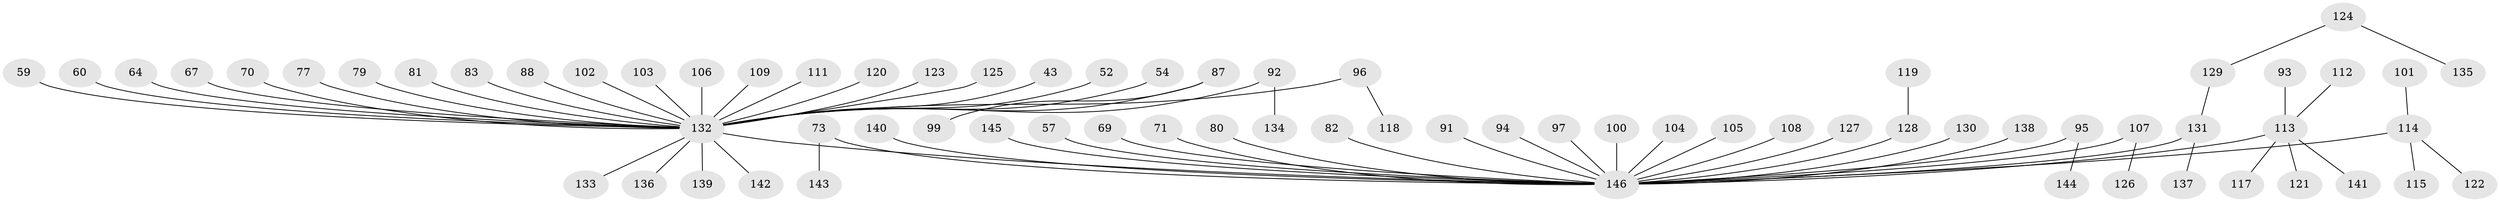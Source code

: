 // original degree distribution, {4: 0.06164383561643835, 3: 0.1095890410958904, 5: 0.03424657534246575, 6: 0.0273972602739726, 2: 0.2602739726027397, 8: 0.00684931506849315, 1: 0.5}
// Generated by graph-tools (version 1.1) at 2025/53/03/09/25 04:53:34]
// undirected, 73 vertices, 72 edges
graph export_dot {
graph [start="1"]
  node [color=gray90,style=filled];
  43;
  52;
  54;
  57;
  59;
  60;
  64;
  67;
  69;
  70;
  71;
  73;
  77;
  79;
  80;
  81;
  82;
  83;
  87;
  88;
  91;
  92;
  93;
  94;
  95;
  96 [super="+89"];
  97;
  99;
  100;
  101;
  102;
  103;
  104;
  105;
  106;
  107;
  108;
  109;
  111;
  112;
  113 [super="+21+47+28+90+78+72"];
  114 [super="+63+68+74"];
  115;
  117;
  118;
  119;
  120;
  121;
  122;
  123;
  124;
  125;
  126;
  127;
  128 [super="+116"];
  129 [super="+75"];
  130;
  131 [super="+51"];
  132 [super="+16+23+39+48+55+56+58+35+86+85+110"];
  133;
  134;
  135;
  136;
  137;
  138;
  139;
  140;
  141;
  142;
  143;
  144;
  145;
  146 [super="+20+49+30+66+36+41+45+33+61+37+84+98"];
  43 -- 132;
  52 -- 132;
  54 -- 132;
  57 -- 146;
  59 -- 132;
  60 -- 132;
  64 -- 132;
  67 -- 132;
  69 -- 146;
  70 -- 132;
  71 -- 146;
  73 -- 143;
  73 -- 146;
  77 -- 132;
  79 -- 132;
  80 -- 146;
  81 -- 132;
  82 -- 146;
  83 -- 132;
  87 -- 99;
  87 -- 132;
  88 -- 132;
  91 -- 146;
  92 -- 134;
  92 -- 132;
  93 -- 113;
  94 -- 146;
  95 -- 144;
  95 -- 146;
  96 -- 132;
  96 -- 118;
  97 -- 146;
  100 -- 146;
  101 -- 114;
  102 -- 132;
  103 -- 132;
  104 -- 146;
  105 -- 146;
  106 -- 132;
  107 -- 126;
  107 -- 146;
  108 -- 146;
  109 -- 132;
  111 -- 132;
  112 -- 113;
  113 -- 121;
  113 -- 146;
  113 -- 117;
  113 -- 141;
  114 -- 122;
  114 -- 146;
  114 -- 115;
  119 -- 128;
  120 -- 132;
  123 -- 132;
  124 -- 135;
  124 -- 129;
  125 -- 132;
  127 -- 146;
  128 -- 146;
  129 -- 131;
  130 -- 146;
  131 -- 137;
  131 -- 146;
  132 -- 139;
  132 -- 136;
  132 -- 142;
  132 -- 133;
  132 -- 146;
  138 -- 146;
  140 -- 146;
  145 -- 146;
}
